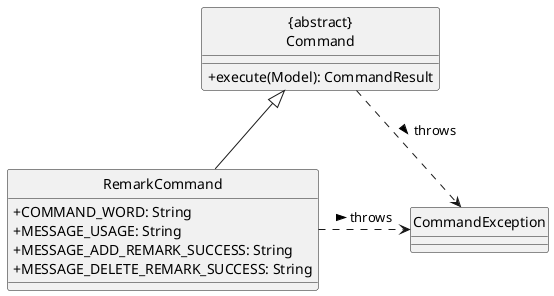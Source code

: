 @startuml
hide circle
skinparam classAttributeIconSize 0

Class "{abstract}\nCommand" as Command {
  +execute(Model): CommandResult
}
Class RemarkCommand {
  +COMMAND_WORD: String
  +MESSAGE_USAGE: String
  +MESSAGE_ADD_REMARK_SUCCESS: String
  +MESSAGE_DELETE_REMARK_SUCCESS: String
}
Class CommandException

RemarkCommand -up-|> Command
Command ..> CommandException: throws >
RemarkCommand .right.> CommandException: throws >
@enduml
